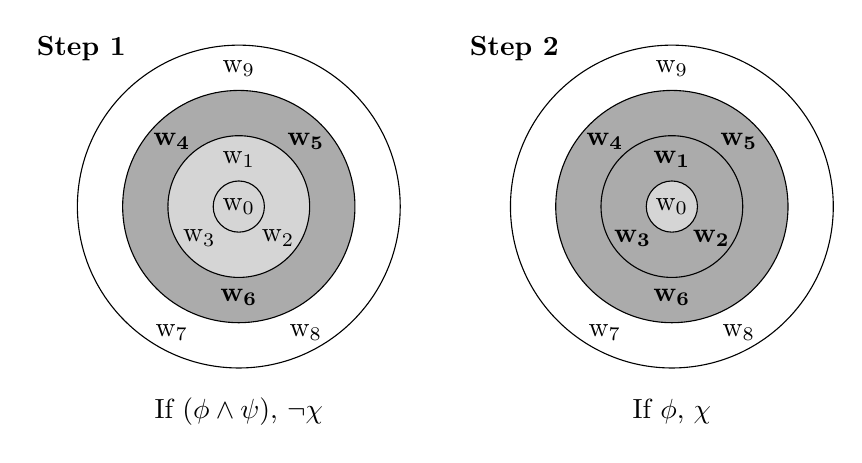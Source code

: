\begin{tikzpicture}
	\coordinate (O) at (0,0);
    \node at (-2,2) {\textbf{Step 1}};
	\draw[fill=white] (O) circle (2.05);
	\draw[fill=gray!66] (O) circle (1.475);
	\draw[fill=gray!33] (O) circle (0.9);
	\draw[fill=gray!33] (O) circle (0.325)node {w\textsubscript{0}};

	\node at (0,0.6) {{w\textsubscript{1}}};
	\node at (0.5,-0.4) {{w\textsubscript{2}}};
	\node at (-0.5,-0.4) {{w\textsubscript{3}}};
	
	\node at (-0.85,0.825) {\textbf{w\textsubscript{4}}};
	\node at (0.85,0.825) {\textbf{w\textsubscript{5}}};
	\node at (0,-1.15) {\textbf{w\textsubscript{6}}};
	
	\node at (-0.85,-1.6) {w\textsubscript{7}};
	\node at (0.85,-1.6) {w\textsubscript{8}};
	\node at (0,1.75) {w\textsubscript{9}};
	
	\node at (0,-2.6) {If $(\phi\land\psi)$, $\neg\chi$};
	
	
	\begin{scope}[xshift=5.5cm]
		\coordinate (O) at (0,0);
        \node at (-2,2) {\textbf{Step 2}};
    \draw[fill=white] (O) circle (2.05);
	\draw[fill=gray!66] (O) circle (1.475);
	\draw[fill=gray!66] (O) circle (0.9);
	\draw[fill=gray!33] (O) circle (0.325)node {w\textsubscript{0}};

	\node at (0,0.6) {\textbf{w\textsubscript{1}}};
	\node at (0.5,-0.4) {\textbf{w\textsubscript{2}}};
	\node at (-0.5,-0.4) {\textbf{w\textsubscript{3}}};
	
	\node at (-0.85,0.825) {\textbf{w\textsubscript{4}}};
	\node at (0.85,0.825) {\textbf{w\textsubscript{5}}};
	\node at (0,-1.15) {\textbf{w\textsubscript{6}}};
	
	\node at (-0.85,-1.6) {w\textsubscript{7}};
	\node at (0.85,-1.6) {w\textsubscript{8}};
	\node at (0,1.75) {w\textsubscript{9}};
	
	\node at (0,-2.6) {If $\phi$, $\chi$};
	\end{scope}
\end{tikzpicture}